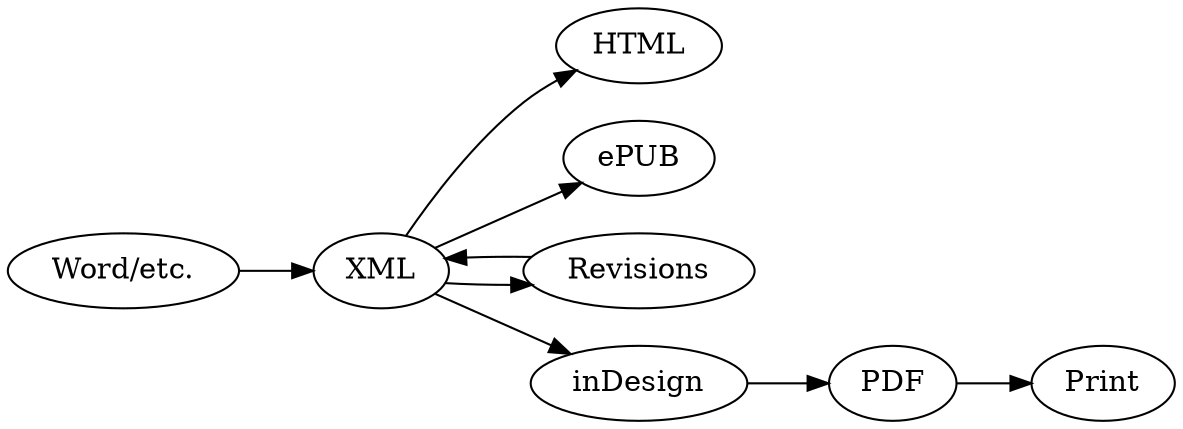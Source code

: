 digraph {
rankdir=LR;

"Word/etc." -> XML

XML -> HTML
XML -> ePUB
XML -> Revisions -> XML
XML -> inDesign -> PDF -> Print

}
